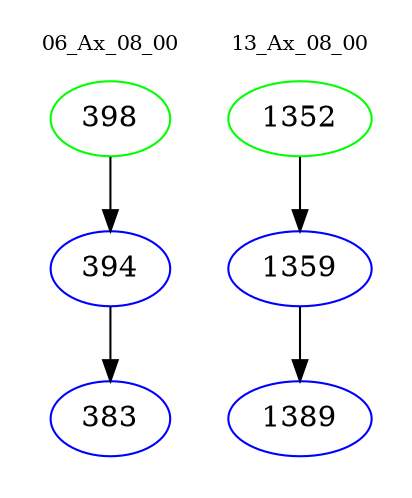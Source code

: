 digraph{
subgraph cluster_0 {
color = white
label = "06_Ax_08_00";
fontsize=10;
T0_398 [label="398", color="green"]
T0_398 -> T0_394 [color="black"]
T0_394 [label="394", color="blue"]
T0_394 -> T0_383 [color="black"]
T0_383 [label="383", color="blue"]
}
subgraph cluster_1 {
color = white
label = "13_Ax_08_00";
fontsize=10;
T1_1352 [label="1352", color="green"]
T1_1352 -> T1_1359 [color="black"]
T1_1359 [label="1359", color="blue"]
T1_1359 -> T1_1389 [color="black"]
T1_1389 [label="1389", color="blue"]
}
}
